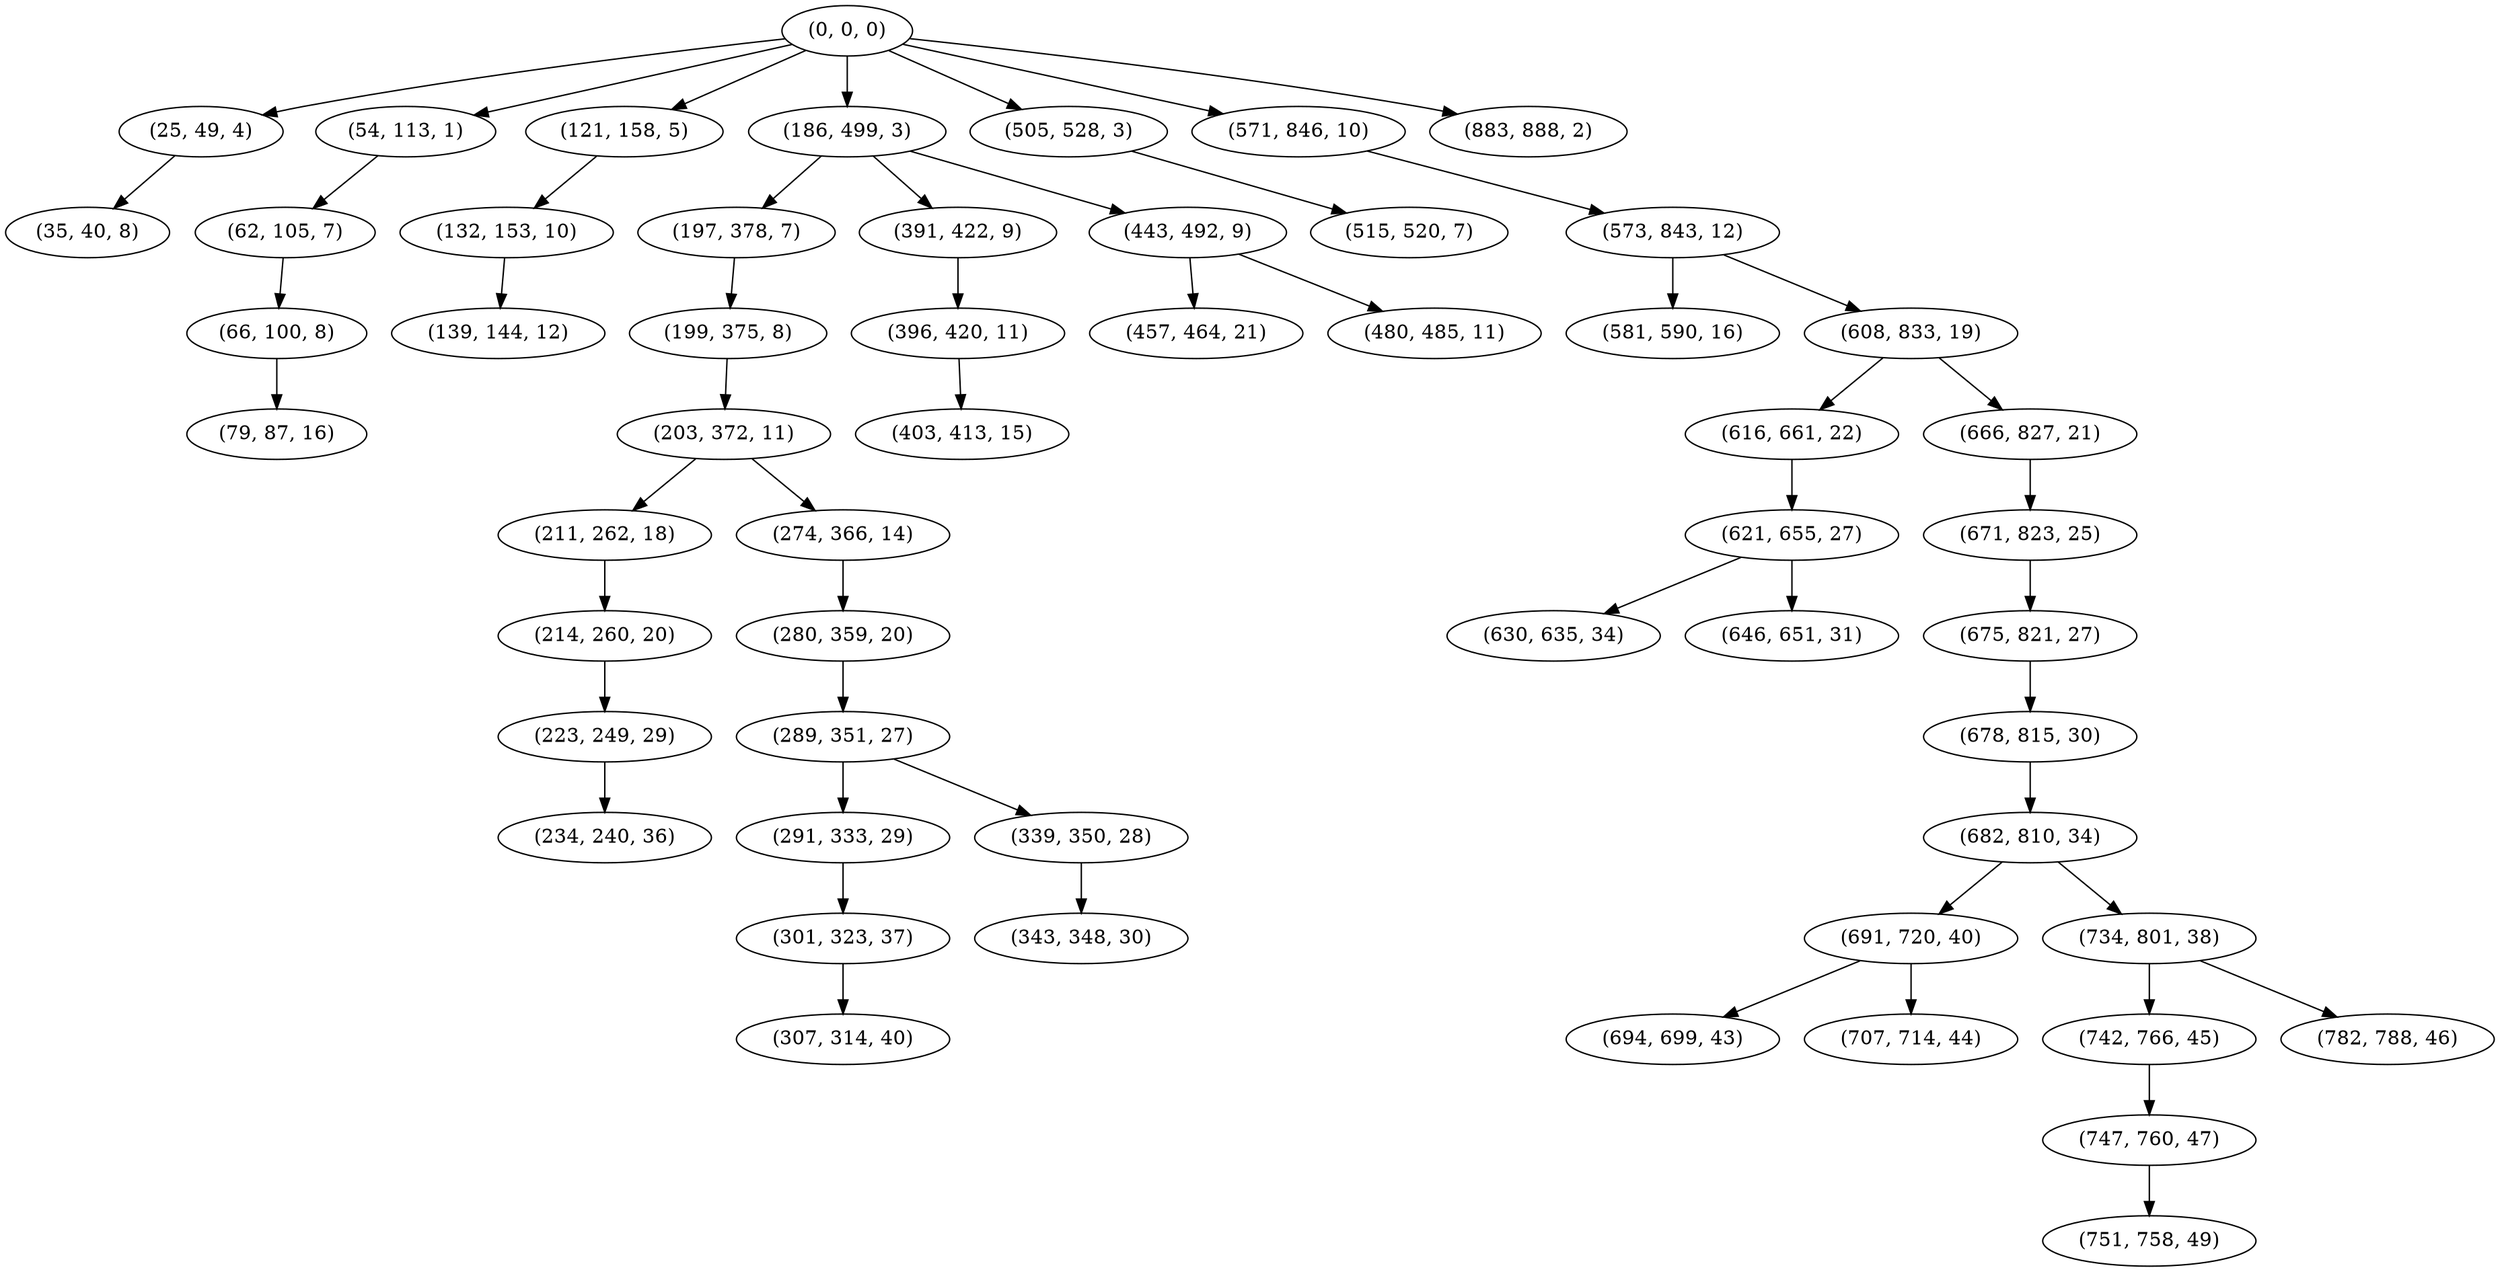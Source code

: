 digraph tree {
    "(0, 0, 0)";
    "(25, 49, 4)";
    "(35, 40, 8)";
    "(54, 113, 1)";
    "(62, 105, 7)";
    "(66, 100, 8)";
    "(79, 87, 16)";
    "(121, 158, 5)";
    "(132, 153, 10)";
    "(139, 144, 12)";
    "(186, 499, 3)";
    "(197, 378, 7)";
    "(199, 375, 8)";
    "(203, 372, 11)";
    "(211, 262, 18)";
    "(214, 260, 20)";
    "(223, 249, 29)";
    "(234, 240, 36)";
    "(274, 366, 14)";
    "(280, 359, 20)";
    "(289, 351, 27)";
    "(291, 333, 29)";
    "(301, 323, 37)";
    "(307, 314, 40)";
    "(339, 350, 28)";
    "(343, 348, 30)";
    "(391, 422, 9)";
    "(396, 420, 11)";
    "(403, 413, 15)";
    "(443, 492, 9)";
    "(457, 464, 21)";
    "(480, 485, 11)";
    "(505, 528, 3)";
    "(515, 520, 7)";
    "(571, 846, 10)";
    "(573, 843, 12)";
    "(581, 590, 16)";
    "(608, 833, 19)";
    "(616, 661, 22)";
    "(621, 655, 27)";
    "(630, 635, 34)";
    "(646, 651, 31)";
    "(666, 827, 21)";
    "(671, 823, 25)";
    "(675, 821, 27)";
    "(678, 815, 30)";
    "(682, 810, 34)";
    "(691, 720, 40)";
    "(694, 699, 43)";
    "(707, 714, 44)";
    "(734, 801, 38)";
    "(742, 766, 45)";
    "(747, 760, 47)";
    "(751, 758, 49)";
    "(782, 788, 46)";
    "(883, 888, 2)";
    "(0, 0, 0)" -> "(25, 49, 4)";
    "(0, 0, 0)" -> "(54, 113, 1)";
    "(0, 0, 0)" -> "(121, 158, 5)";
    "(0, 0, 0)" -> "(186, 499, 3)";
    "(0, 0, 0)" -> "(505, 528, 3)";
    "(0, 0, 0)" -> "(571, 846, 10)";
    "(0, 0, 0)" -> "(883, 888, 2)";
    "(25, 49, 4)" -> "(35, 40, 8)";
    "(54, 113, 1)" -> "(62, 105, 7)";
    "(62, 105, 7)" -> "(66, 100, 8)";
    "(66, 100, 8)" -> "(79, 87, 16)";
    "(121, 158, 5)" -> "(132, 153, 10)";
    "(132, 153, 10)" -> "(139, 144, 12)";
    "(186, 499, 3)" -> "(197, 378, 7)";
    "(186, 499, 3)" -> "(391, 422, 9)";
    "(186, 499, 3)" -> "(443, 492, 9)";
    "(197, 378, 7)" -> "(199, 375, 8)";
    "(199, 375, 8)" -> "(203, 372, 11)";
    "(203, 372, 11)" -> "(211, 262, 18)";
    "(203, 372, 11)" -> "(274, 366, 14)";
    "(211, 262, 18)" -> "(214, 260, 20)";
    "(214, 260, 20)" -> "(223, 249, 29)";
    "(223, 249, 29)" -> "(234, 240, 36)";
    "(274, 366, 14)" -> "(280, 359, 20)";
    "(280, 359, 20)" -> "(289, 351, 27)";
    "(289, 351, 27)" -> "(291, 333, 29)";
    "(289, 351, 27)" -> "(339, 350, 28)";
    "(291, 333, 29)" -> "(301, 323, 37)";
    "(301, 323, 37)" -> "(307, 314, 40)";
    "(339, 350, 28)" -> "(343, 348, 30)";
    "(391, 422, 9)" -> "(396, 420, 11)";
    "(396, 420, 11)" -> "(403, 413, 15)";
    "(443, 492, 9)" -> "(457, 464, 21)";
    "(443, 492, 9)" -> "(480, 485, 11)";
    "(505, 528, 3)" -> "(515, 520, 7)";
    "(571, 846, 10)" -> "(573, 843, 12)";
    "(573, 843, 12)" -> "(581, 590, 16)";
    "(573, 843, 12)" -> "(608, 833, 19)";
    "(608, 833, 19)" -> "(616, 661, 22)";
    "(608, 833, 19)" -> "(666, 827, 21)";
    "(616, 661, 22)" -> "(621, 655, 27)";
    "(621, 655, 27)" -> "(630, 635, 34)";
    "(621, 655, 27)" -> "(646, 651, 31)";
    "(666, 827, 21)" -> "(671, 823, 25)";
    "(671, 823, 25)" -> "(675, 821, 27)";
    "(675, 821, 27)" -> "(678, 815, 30)";
    "(678, 815, 30)" -> "(682, 810, 34)";
    "(682, 810, 34)" -> "(691, 720, 40)";
    "(682, 810, 34)" -> "(734, 801, 38)";
    "(691, 720, 40)" -> "(694, 699, 43)";
    "(691, 720, 40)" -> "(707, 714, 44)";
    "(734, 801, 38)" -> "(742, 766, 45)";
    "(734, 801, 38)" -> "(782, 788, 46)";
    "(742, 766, 45)" -> "(747, 760, 47)";
    "(747, 760, 47)" -> "(751, 758, 49)";
}
